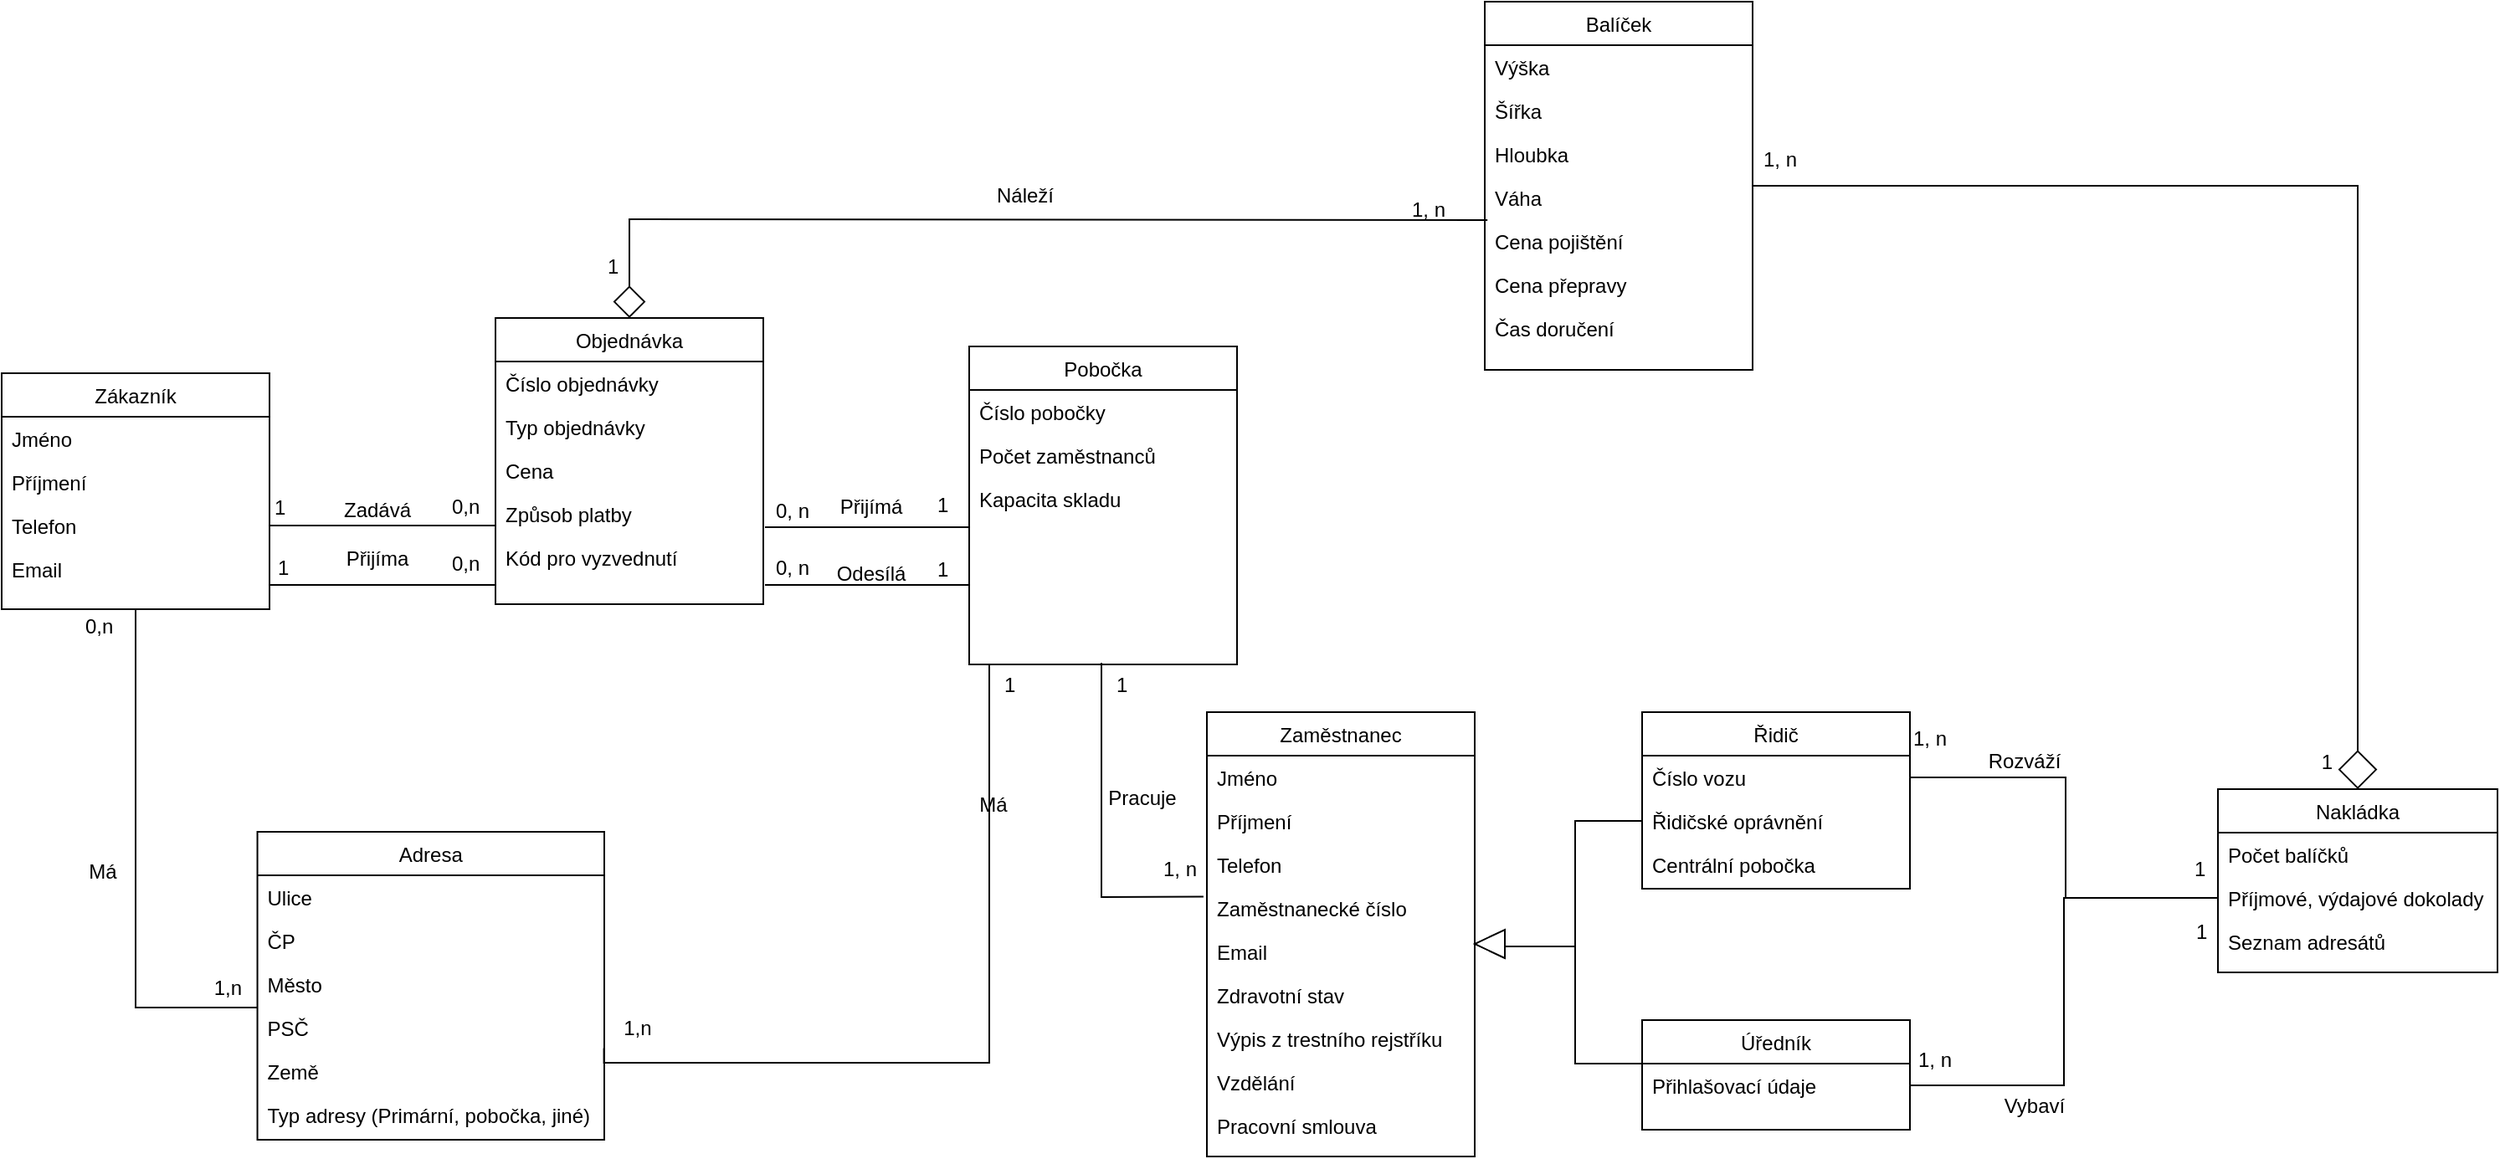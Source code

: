 <mxfile version="20.6.0" type="device"><diagram id="L5aYX6kbzt17_Y6ruYPm" name="Stránka-1"><mxGraphModel dx="2501" dy="936" grid="1" gridSize="10" guides="1" tooltips="1" connect="1" arrows="1" fold="1" page="1" pageScale="1" pageWidth="827" pageHeight="1169" math="0" shadow="0"><root><mxCell id="0"/><mxCell id="1" parent="0"/><mxCell id="regOmah-uOrhAEvhPZx0-2" value="Zákazník" style="swimlane;fontStyle=0;align=center;verticalAlign=top;childLayout=stackLayout;horizontal=1;startSize=26;horizontalStack=0;resizeParent=1;resizeLast=0;collapsible=1;marginBottom=0;rounded=0;shadow=0;strokeWidth=1;" parent="1" vertex="1"><mxGeometry x="-310" y="442" width="160" height="141" as="geometry"><mxRectangle x="230" y="140" width="160" height="26" as="alternateBounds"/></mxGeometry></mxCell><mxCell id="regOmah-uOrhAEvhPZx0-3" value="Jméno" style="text;align=left;verticalAlign=top;spacingLeft=4;spacingRight=4;overflow=hidden;rotatable=0;points=[[0,0.5],[1,0.5]];portConstraint=eastwest;" parent="regOmah-uOrhAEvhPZx0-2" vertex="1"><mxGeometry y="26" width="160" height="26" as="geometry"/></mxCell><mxCell id="regOmah-uOrhAEvhPZx0-4" value="Příjmení" style="text;align=left;verticalAlign=top;spacingLeft=4;spacingRight=4;overflow=hidden;rotatable=0;points=[[0,0.5],[1,0.5]];portConstraint=eastwest;rounded=0;shadow=0;html=0;" parent="regOmah-uOrhAEvhPZx0-2" vertex="1"><mxGeometry y="52" width="160" height="26" as="geometry"/></mxCell><mxCell id="regOmah-uOrhAEvhPZx0-5" value="Telefon" style="text;align=left;verticalAlign=top;spacingLeft=4;spacingRight=4;overflow=hidden;rotatable=0;points=[[0,0.5],[1,0.5]];portConstraint=eastwest;rounded=0;shadow=0;html=0;" parent="regOmah-uOrhAEvhPZx0-2" vertex="1"><mxGeometry y="78" width="160" height="26" as="geometry"/></mxCell><mxCell id="regOmah-uOrhAEvhPZx0-6" value="Email" style="text;align=left;verticalAlign=top;spacingLeft=4;spacingRight=4;overflow=hidden;rotatable=0;points=[[0,0.5],[1,0.5]];portConstraint=eastwest;rounded=0;shadow=0;html=0;" parent="regOmah-uOrhAEvhPZx0-2" vertex="1"><mxGeometry y="104" width="160" height="26" as="geometry"/></mxCell><mxCell id="regOmah-uOrhAEvhPZx0-7" value="Adresa" style="swimlane;fontStyle=0;align=center;verticalAlign=top;childLayout=stackLayout;horizontal=1;startSize=26;horizontalStack=0;resizeParent=1;resizeLast=0;collapsible=1;marginBottom=0;rounded=0;shadow=0;strokeWidth=1;" parent="1" vertex="1"><mxGeometry x="-157.23" y="716" width="207.23" height="184" as="geometry"><mxRectangle x="550" y="140" width="160" height="26" as="alternateBounds"/></mxGeometry></mxCell><mxCell id="regOmah-uOrhAEvhPZx0-8" value="Ulice" style="text;align=left;verticalAlign=top;spacingLeft=4;spacingRight=4;overflow=hidden;rotatable=0;points=[[0,0.5],[1,0.5]];portConstraint=eastwest;rounded=0;shadow=0;html=0;" parent="regOmah-uOrhAEvhPZx0-7" vertex="1"><mxGeometry y="26" width="207.23" height="26" as="geometry"/></mxCell><mxCell id="regOmah-uOrhAEvhPZx0-9" value="ČP" style="text;align=left;verticalAlign=top;spacingLeft=4;spacingRight=4;overflow=hidden;rotatable=0;points=[[0,0.5],[1,0.5]];portConstraint=eastwest;rounded=0;shadow=0;html=0;" parent="regOmah-uOrhAEvhPZx0-7" vertex="1"><mxGeometry y="52" width="207.23" height="26" as="geometry"/></mxCell><mxCell id="regOmah-uOrhAEvhPZx0-10" value="Město" style="text;align=left;verticalAlign=top;spacingLeft=4;spacingRight=4;overflow=hidden;rotatable=0;points=[[0,0.5],[1,0.5]];portConstraint=eastwest;rounded=0;shadow=0;html=0;" parent="regOmah-uOrhAEvhPZx0-7" vertex="1"><mxGeometry y="78" width="207.23" height="26" as="geometry"/></mxCell><mxCell id="regOmah-uOrhAEvhPZx0-11" value="PSČ" style="text;align=left;verticalAlign=top;spacingLeft=4;spacingRight=4;overflow=hidden;rotatable=0;points=[[0,0.5],[1,0.5]];portConstraint=eastwest;rounded=0;shadow=0;html=0;" parent="regOmah-uOrhAEvhPZx0-7" vertex="1"><mxGeometry y="104" width="207.23" height="26" as="geometry"/></mxCell><mxCell id="regOmah-uOrhAEvhPZx0-12" value="Země" style="text;align=left;verticalAlign=top;spacingLeft=4;spacingRight=4;overflow=hidden;rotatable=0;points=[[0,0.5],[1,0.5]];portConstraint=eastwest;rounded=0;shadow=0;html=0;" parent="regOmah-uOrhAEvhPZx0-7" vertex="1"><mxGeometry y="130" width="207.23" height="26" as="geometry"/></mxCell><mxCell id="regOmah-uOrhAEvhPZx0-123" value="Typ adresy (Primární, pobočka, jiné)&#10;" style="text;align=left;verticalAlign=top;spacingLeft=4;spacingRight=4;overflow=hidden;rotatable=0;points=[[0,0.5],[1,0.5]];portConstraint=eastwest;rounded=0;shadow=0;html=0;" parent="regOmah-uOrhAEvhPZx0-7" vertex="1"><mxGeometry y="156" width="207.23" height="26" as="geometry"/></mxCell><mxCell id="regOmah-uOrhAEvhPZx0-13" value="" style="endArrow=none;shadow=0;strokeWidth=1;rounded=0;endFill=0;edgeStyle=elbowEdgeStyle;elbow=vertical;" parent="1" source="regOmah-uOrhAEvhPZx0-2" target="regOmah-uOrhAEvhPZx0-7" edge="1"><mxGeometry x="0.5" y="41" relative="1" as="geometry"><mxPoint x="-290" y="574" as="sourcePoint"/><mxPoint x="-130" y="574" as="targetPoint"/><mxPoint x="-40" y="32" as="offset"/><Array as="points"><mxPoint x="-230" y="821"/><mxPoint x="-230" y="908"/></Array></mxGeometry></mxCell><mxCell id="regOmah-uOrhAEvhPZx0-14" value="1,n" style="resizable=0;align=right;verticalAlign=bottom;labelBackgroundColor=none;fontSize=12;" parent="regOmah-uOrhAEvhPZx0-13" connectable="0" vertex="1"><mxGeometry x="1" relative="1" as="geometry"><mxPoint x="-8" y="-3" as="offset"/></mxGeometry></mxCell><mxCell id="regOmah-uOrhAEvhPZx0-15" value="Má" style="text;html=1;resizable=0;points=[];;align=center;verticalAlign=middle;labelBackgroundColor=none;rounded=0;shadow=0;strokeWidth=1;fontSize=12;" parent="regOmah-uOrhAEvhPZx0-13" vertex="1" connectable="0"><mxGeometry x="0.5" y="49" relative="1" as="geometry"><mxPoint x="-69" y="-76" as="offset"/></mxGeometry></mxCell><mxCell id="regOmah-uOrhAEvhPZx0-153" style="edgeStyle=orthogonalEdgeStyle;rounded=0;jumpSize=6;orthogonalLoop=1;jettySize=auto;html=1;strokeWidth=1;startArrow=none;startFill=0;endArrow=diamond;endFill=0;startSize=17;endSize=21;" parent="1" source="regOmah-uOrhAEvhPZx0-16" target="regOmah-uOrhAEvhPZx0-94" edge="1"><mxGeometry relative="1" as="geometry"><mxPoint x="990" y="330.0" as="targetPoint"/></mxGeometry></mxCell><mxCell id="regOmah-uOrhAEvhPZx0-16" value="Balíček" style="swimlane;fontStyle=0;align=center;verticalAlign=top;childLayout=stackLayout;horizontal=1;startSize=26;horizontalStack=0;resizeParent=1;resizeLast=0;collapsible=1;marginBottom=0;rounded=0;shadow=0;strokeWidth=1;" parent="1" vertex="1"><mxGeometry x="576" y="220" width="160" height="220" as="geometry"><mxRectangle x="550" y="140" width="160" height="26" as="alternateBounds"/></mxGeometry></mxCell><mxCell id="regOmah-uOrhAEvhPZx0-17" value="Výška" style="text;align=left;verticalAlign=top;spacingLeft=4;spacingRight=4;overflow=hidden;rotatable=0;points=[[0,0.5],[1,0.5]];portConstraint=eastwest;" parent="regOmah-uOrhAEvhPZx0-16" vertex="1"><mxGeometry y="26" width="160" height="26" as="geometry"/></mxCell><mxCell id="regOmah-uOrhAEvhPZx0-18" value="Šířka" style="text;align=left;verticalAlign=top;spacingLeft=4;spacingRight=4;overflow=hidden;rotatable=0;points=[[0,0.5],[1,0.5]];portConstraint=eastwest;" parent="regOmah-uOrhAEvhPZx0-16" vertex="1"><mxGeometry y="52" width="160" height="26" as="geometry"/></mxCell><mxCell id="regOmah-uOrhAEvhPZx0-19" value="Hloubka" style="text;align=left;verticalAlign=top;spacingLeft=4;spacingRight=4;overflow=hidden;rotatable=0;points=[[0,0.5],[1,0.5]];portConstraint=eastwest;" parent="regOmah-uOrhAEvhPZx0-16" vertex="1"><mxGeometry y="78" width="160" height="26" as="geometry"/></mxCell><mxCell id="regOmah-uOrhAEvhPZx0-20" value="Váha" style="text;align=left;verticalAlign=top;spacingLeft=4;spacingRight=4;overflow=hidden;rotatable=0;points=[[0,0.5],[1,0.5]];portConstraint=eastwest;rounded=0;shadow=0;html=0;" parent="regOmah-uOrhAEvhPZx0-16" vertex="1"><mxGeometry y="104" width="160" height="26" as="geometry"/></mxCell><mxCell id="regOmah-uOrhAEvhPZx0-25" value="Cena pojištění" style="text;align=left;verticalAlign=top;spacingLeft=4;spacingRight=4;overflow=hidden;rotatable=0;points=[[0,0.5],[1,0.5]];portConstraint=eastwest;" parent="regOmah-uOrhAEvhPZx0-16" vertex="1"><mxGeometry y="130" width="160" height="26" as="geometry"/></mxCell><mxCell id="regOmah-uOrhAEvhPZx0-26" value="Cena přepravy" style="text;align=left;verticalAlign=top;spacingLeft=4;spacingRight=4;overflow=hidden;rotatable=0;points=[[0,0.5],[1,0.5]];portConstraint=eastwest;rounded=0;shadow=0;html=0;" parent="regOmah-uOrhAEvhPZx0-16" vertex="1"><mxGeometry y="156" width="160" height="26" as="geometry"/></mxCell><mxCell id="regOmah-uOrhAEvhPZx0-27" value="Čas doručení" style="text;align=left;verticalAlign=top;spacingLeft=4;spacingRight=4;overflow=hidden;rotatable=0;points=[[0,0.5],[1,0.5]];portConstraint=eastwest;" parent="regOmah-uOrhAEvhPZx0-16" vertex="1"><mxGeometry y="182" width="160" height="26" as="geometry"/></mxCell><mxCell id="regOmah-uOrhAEvhPZx0-29" value="Pobočka" style="swimlane;fontStyle=0;align=center;verticalAlign=top;childLayout=stackLayout;horizontal=1;startSize=26;horizontalStack=0;resizeParent=1;resizeLast=0;collapsible=1;marginBottom=0;rounded=0;shadow=0;strokeWidth=1;" parent="1" vertex="1"><mxGeometry x="268" y="426" width="160" height="190" as="geometry"><mxRectangle x="550" y="140" width="160" height="26" as="alternateBounds"/></mxGeometry></mxCell><mxCell id="regOmah-uOrhAEvhPZx0-30" value="Číslo pobočky" style="text;align=left;verticalAlign=top;spacingLeft=4;spacingRight=4;overflow=hidden;rotatable=0;points=[[0,0.5],[1,0.5]];portConstraint=eastwest;" parent="regOmah-uOrhAEvhPZx0-29" vertex="1"><mxGeometry y="26" width="160" height="26" as="geometry"/></mxCell><mxCell id="regOmah-uOrhAEvhPZx0-33" value="Počet zaměstnanců" style="text;align=left;verticalAlign=top;spacingLeft=4;spacingRight=4;overflow=hidden;rotatable=0;points=[[0,0.5],[1,0.5]];portConstraint=eastwest;rounded=0;shadow=0;html=0;" parent="regOmah-uOrhAEvhPZx0-29" vertex="1"><mxGeometry y="52" width="160" height="26" as="geometry"/></mxCell><mxCell id="regOmah-uOrhAEvhPZx0-34" value="Kapacita skladu" style="text;align=left;verticalAlign=top;spacingLeft=4;spacingRight=4;overflow=hidden;rotatable=0;points=[[0,0.5],[1,0.5]];portConstraint=eastwest;rounded=0;shadow=0;html=0;" parent="regOmah-uOrhAEvhPZx0-29" vertex="1"><mxGeometry y="78" width="160" height="26" as="geometry"/></mxCell><mxCell id="regOmah-uOrhAEvhPZx0-35" value="Zaměstnanec" style="swimlane;fontStyle=0;align=center;verticalAlign=top;childLayout=stackLayout;horizontal=1;startSize=26;horizontalStack=0;resizeParent=1;resizeLast=0;collapsible=1;marginBottom=0;rounded=0;shadow=0;strokeWidth=1;" parent="1" vertex="1"><mxGeometry x="410" y="644.5" width="160" height="265.5" as="geometry"><mxRectangle x="550" y="140" width="160" height="26" as="alternateBounds"/></mxGeometry></mxCell><mxCell id="regOmah-uOrhAEvhPZx0-36" value="Jméno" style="text;align=left;verticalAlign=top;spacingLeft=4;spacingRight=4;overflow=hidden;rotatable=0;points=[[0,0.5],[1,0.5]];portConstraint=eastwest;" parent="regOmah-uOrhAEvhPZx0-35" vertex="1"><mxGeometry y="26" width="160" height="26" as="geometry"/></mxCell><mxCell id="regOmah-uOrhAEvhPZx0-37" value="Příjmení" style="text;align=left;verticalAlign=top;spacingLeft=4;spacingRight=4;overflow=hidden;rotatable=0;points=[[0,0.5],[1,0.5]];portConstraint=eastwest;" parent="regOmah-uOrhAEvhPZx0-35" vertex="1"><mxGeometry y="52" width="160" height="26" as="geometry"/></mxCell><mxCell id="regOmah-uOrhAEvhPZx0-38" value="Telefon" style="text;align=left;verticalAlign=top;spacingLeft=4;spacingRight=4;overflow=hidden;rotatable=0;points=[[0,0.5],[1,0.5]];portConstraint=eastwest;rounded=0;shadow=0;html=0;" parent="regOmah-uOrhAEvhPZx0-35" vertex="1"><mxGeometry y="78" width="160" height="26" as="geometry"/></mxCell><mxCell id="regOmah-uOrhAEvhPZx0-39" value="Zaměstnanecké číslo" style="text;align=left;verticalAlign=top;spacingLeft=4;spacingRight=4;overflow=hidden;rotatable=0;points=[[0,0.5],[1,0.5]];portConstraint=eastwest;rounded=0;shadow=0;html=0;" parent="regOmah-uOrhAEvhPZx0-35" vertex="1"><mxGeometry y="104" width="160" height="26" as="geometry"/></mxCell><mxCell id="regOmah-uOrhAEvhPZx0-40" value="Email" style="text;align=left;verticalAlign=top;spacingLeft=4;spacingRight=4;overflow=hidden;rotatable=0;points=[[0,0.5],[1,0.5]];portConstraint=eastwest;rounded=0;shadow=0;html=0;" parent="regOmah-uOrhAEvhPZx0-35" vertex="1"><mxGeometry y="130" width="160" height="26" as="geometry"/></mxCell><mxCell id="regOmah-uOrhAEvhPZx0-41" value="Zdravotní stav" style="text;align=left;verticalAlign=top;spacingLeft=4;spacingRight=4;overflow=hidden;rotatable=0;points=[[0,0.5],[1,0.5]];portConstraint=eastwest;rounded=0;shadow=0;html=0;" parent="regOmah-uOrhAEvhPZx0-35" vertex="1"><mxGeometry y="156" width="160" height="26" as="geometry"/></mxCell><mxCell id="regOmah-uOrhAEvhPZx0-42" value="Výpis z trestního rejstříku" style="text;align=left;verticalAlign=top;spacingLeft=4;spacingRight=4;overflow=hidden;rotatable=0;points=[[0,0.5],[1,0.5]];portConstraint=eastwest;rounded=0;shadow=0;html=0;" parent="regOmah-uOrhAEvhPZx0-35" vertex="1"><mxGeometry y="182" width="160" height="26" as="geometry"/></mxCell><mxCell id="regOmah-uOrhAEvhPZx0-43" value="Vzdělání" style="text;align=left;verticalAlign=top;spacingLeft=4;spacingRight=4;overflow=hidden;rotatable=0;points=[[0,0.5],[1,0.5]];portConstraint=eastwest;rounded=0;shadow=0;html=0;" parent="regOmah-uOrhAEvhPZx0-35" vertex="1"><mxGeometry y="208" width="160" height="26" as="geometry"/></mxCell><mxCell id="regOmah-uOrhAEvhPZx0-44" value="Pracovní smlouva" style="text;align=left;verticalAlign=top;spacingLeft=4;spacingRight=4;overflow=hidden;rotatable=0;points=[[0,0.5],[1,0.5]];portConstraint=eastwest;rounded=0;shadow=0;html=0;" parent="regOmah-uOrhAEvhPZx0-35" vertex="1"><mxGeometry y="234" width="160" height="26" as="geometry"/></mxCell><mxCell id="regOmah-uOrhAEvhPZx0-51" value="1, n" style="resizable=0;align=right;verticalAlign=bottom;labelBackgroundColor=none;fontSize=12;" parent="1" connectable="0" vertex="1"><mxGeometry x="760" y="300" as="geometry"><mxPoint x="4" y="23" as="offset"/></mxGeometry></mxCell><mxCell id="regOmah-uOrhAEvhPZx0-52" style="edgeStyle=orthogonalEdgeStyle;rounded=0;orthogonalLoop=1;jettySize=auto;html=1;endArrow=none;endFill=0;" parent="1" source="regOmah-uOrhAEvhPZx0-5" edge="1"><mxGeometry relative="1" as="geometry"><mxPoint x="-15" y="533" as="targetPoint"/></mxGeometry></mxCell><mxCell id="regOmah-uOrhAEvhPZx0-53" value="" style="endArrow=none;html=1;rounded=0;entryX=0.006;entryY=-0.085;entryDx=0;entryDy=0;entryPerimeter=0;endFill=0;" parent="1" edge="1"><mxGeometry width="50" height="50" relative="1" as="geometry"><mxPoint x="347" y="615" as="sourcePoint"/><mxPoint x="407.96" y="754.79" as="targetPoint"/><Array as="points"><mxPoint x="347" y="755"/></Array></mxGeometry></mxCell><mxCell id="regOmah-uOrhAEvhPZx0-54" value="Řidič" style="swimlane;fontStyle=0;align=center;verticalAlign=top;childLayout=stackLayout;horizontal=1;startSize=26;horizontalStack=0;resizeParent=1;resizeLast=0;collapsible=1;marginBottom=0;rounded=0;shadow=0;strokeWidth=1;" parent="1" vertex="1"><mxGeometry x="670" y="644.5" width="160" height="105.5" as="geometry"><mxRectangle x="340" y="380" width="170" height="26" as="alternateBounds"/></mxGeometry></mxCell><mxCell id="regOmah-uOrhAEvhPZx0-55" value="Číslo vozu" style="text;align=left;verticalAlign=top;spacingLeft=4;spacingRight=4;overflow=hidden;rotatable=0;points=[[0,0.5],[1,0.5]];portConstraint=eastwest;" parent="regOmah-uOrhAEvhPZx0-54" vertex="1"><mxGeometry y="26" width="160" height="26" as="geometry"/></mxCell><mxCell id="regOmah-uOrhAEvhPZx0-56" value="Řidičské oprávnění" style="text;align=left;verticalAlign=top;spacingLeft=4;spacingRight=4;overflow=hidden;rotatable=0;points=[[0,0.5],[1,0.5]];portConstraint=eastwest;" parent="regOmah-uOrhAEvhPZx0-54" vertex="1"><mxGeometry y="52" width="160" height="26" as="geometry"/></mxCell><mxCell id="regOmah-uOrhAEvhPZx0-155" value="Centrální pobočka" style="text;align=left;verticalAlign=top;spacingLeft=4;spacingRight=4;overflow=hidden;rotatable=0;points=[[0,0.5],[1,0.5]];portConstraint=eastwest;" parent="regOmah-uOrhAEvhPZx0-54" vertex="1"><mxGeometry y="78" width="160" height="26" as="geometry"/></mxCell><mxCell id="regOmah-uOrhAEvhPZx0-57" value="Úředník" style="swimlane;fontStyle=0;align=center;verticalAlign=top;childLayout=stackLayout;horizontal=1;startSize=26;horizontalStack=0;resizeParent=1;resizeLast=0;collapsible=1;marginBottom=0;rounded=0;shadow=0;strokeWidth=1;" parent="1" vertex="1"><mxGeometry x="670" y="828.5" width="160" height="65.5" as="geometry"><mxRectangle x="340" y="380" width="170" height="26" as="alternateBounds"/></mxGeometry></mxCell><mxCell id="regOmah-uOrhAEvhPZx0-58" value="Přihlašovací údaje" style="text;align=left;verticalAlign=top;spacingLeft=4;spacingRight=4;overflow=hidden;rotatable=0;points=[[0,0.5],[1,0.5]];portConstraint=eastwest;" parent="regOmah-uOrhAEvhPZx0-57" vertex="1"><mxGeometry y="26" width="160" height="26" as="geometry"/></mxCell><mxCell id="regOmah-uOrhAEvhPZx0-59" value="" style="edgeStyle=orthogonalEdgeStyle;rounded=0;orthogonalLoop=1;jettySize=auto;html=1;endArrow=none;endFill=0;strokeWidth=1;entryX=0.749;entryY=0.453;entryDx=0;entryDy=0;entryPerimeter=0;" parent="1" source="regOmah-uOrhAEvhPZx0-56" target="regOmah-uOrhAEvhPZx0-60" edge="1"><mxGeometry relative="1" as="geometry"><mxPoint x="590" y="774.5" as="targetPoint"/><mxPoint x="670.0" y="709.5" as="sourcePoint"/><Array as="points"><mxPoint x="630" y="709.5"/><mxPoint x="630" y="784.5"/><mxPoint x="575" y="784.5"/></Array></mxGeometry></mxCell><mxCell id="regOmah-uOrhAEvhPZx0-60" value="" style="triangle;whiteSpace=wrap;html=1;fillColor=#FFFFFF;rotation=-180;" parent="1" vertex="1"><mxGeometry x="570" y="774.5" width="18" height="17" as="geometry"/></mxCell><mxCell id="regOmah-uOrhAEvhPZx0-61" value="" style="endArrow=none;html=1;rounded=0;strokeWidth=1;exitX=0;exitY=0;exitDx=0;exitDy=0;exitPerimeter=0;" parent="1" edge="1"><mxGeometry width="50" height="50" relative="1" as="geometry"><mxPoint x="670" y="854.5" as="sourcePoint"/><mxPoint x="630" y="774.5" as="targetPoint"/><Array as="points"><mxPoint x="630" y="854.5"/></Array></mxGeometry></mxCell><mxCell id="regOmah-uOrhAEvhPZx0-62" value="1" style="resizable=0;align=left;verticalAlign=bottom;labelBackgroundColor=none;fontSize=12;" parent="1" connectable="0" vertex="1"><mxGeometry x="357" y="622.0" as="geometry"><mxPoint x="-3" y="15" as="offset"/></mxGeometry></mxCell><mxCell id="regOmah-uOrhAEvhPZx0-63" value="1, n" style="resizable=0;align=left;verticalAlign=bottom;labelBackgroundColor=none;fontSize=12;" parent="1" connectable="0" vertex="1"><mxGeometry x="394" y="759.0" as="geometry"><mxPoint x="-12" y="-12" as="offset"/></mxGeometry></mxCell><mxCell id="regOmah-uOrhAEvhPZx0-64" value="1" style="resizable=0;align=left;verticalAlign=bottom;labelBackgroundColor=none;fontSize=12;" parent="1" connectable="0" vertex="1"><mxGeometry x="-143" y="522.0" as="geometry"><mxPoint x="-6" y="9" as="offset"/></mxGeometry></mxCell><mxCell id="regOmah-uOrhAEvhPZx0-65" value="Zadává" style="text;html=1;resizable=0;points=[];;align=center;verticalAlign=middle;labelBackgroundColor=none;rounded=0;shadow=0;strokeWidth=1;fontSize=12;" parent="1" vertex="1" connectable="0"><mxGeometry x="-95" y="524" as="geometry"><mxPoint x="9" as="offset"/></mxGeometry></mxCell><mxCell id="regOmah-uOrhAEvhPZx0-66" value="Vybaví" style="text;html=1;resizable=0;points=[];;align=center;verticalAlign=middle;labelBackgroundColor=none;rounded=0;shadow=0;strokeWidth=1;fontSize=12;rotation=0;" parent="1" vertex="1" connectable="0"><mxGeometry x="881" y="894" as="geometry"><mxPoint x="23" y="-14" as="offset"/></mxGeometry></mxCell><mxCell id="regOmah-uOrhAEvhPZx0-67" value="Pracuje" style="text;html=1;resizable=0;points=[];;align=center;verticalAlign=middle;labelBackgroundColor=none;rounded=0;shadow=0;strokeWidth=1;fontSize=12;" parent="1" vertex="1" connectable="0"><mxGeometry x="348" y="710" as="geometry"><mxPoint x="23" y="-14" as="offset"/></mxGeometry></mxCell><mxCell id="regOmah-uOrhAEvhPZx0-68" value="Rozváží" style="text;html=1;resizable=0;points=[];;align=center;verticalAlign=middle;labelBackgroundColor=none;rounded=0;shadow=0;strokeWidth=1;fontSize=12;" parent="1" vertex="1" connectable="0"><mxGeometry x="875" y="687.5" as="geometry"><mxPoint x="23" y="-14" as="offset"/></mxGeometry></mxCell><mxCell id="regOmah-uOrhAEvhPZx0-69" style="edgeStyle=orthogonalEdgeStyle;rounded=0;orthogonalLoop=1;jettySize=auto;html=1;entryX=0;entryY=0.5;entryDx=0;entryDy=0;endArrow=none;endFill=0;" parent="1" source="regOmah-uOrhAEvhPZx0-55" edge="1"><mxGeometry relative="1" as="geometry"><mxPoint x="1014" y="755.5" as="targetPoint"/><Array as="points"><mxPoint x="923" y="684"/><mxPoint x="923" y="756"/></Array></mxGeometry></mxCell><mxCell id="regOmah-uOrhAEvhPZx0-70" style="edgeStyle=orthogonalEdgeStyle;rounded=0;orthogonalLoop=1;jettySize=auto;html=1;entryX=0;entryY=0.5;entryDx=0;entryDy=0;endArrow=none;endFill=0;" parent="1" source="regOmah-uOrhAEvhPZx0-58" target="regOmah-uOrhAEvhPZx0-97" edge="1"><mxGeometry relative="1" as="geometry"><mxPoint x="913" y="916" as="targetPoint"/></mxGeometry></mxCell><mxCell id="regOmah-uOrhAEvhPZx0-73" value="1, n" style="resizable=0;align=left;verticalAlign=bottom;labelBackgroundColor=none;fontSize=12;" parent="1" connectable="0" vertex="1"><mxGeometry x="839" y="865.0" as="geometry"><mxPoint x="-6" y="-4" as="offset"/></mxGeometry></mxCell><mxCell id="regOmah-uOrhAEvhPZx0-75" value="0, n" style="resizable=0;align=right;verticalAlign=bottom;labelBackgroundColor=none;fontSize=12;" parent="1" connectable="0" vertex="1"><mxGeometry x="170" y="510" as="geometry"><mxPoint x="4" y="23" as="offset"/></mxGeometry></mxCell><mxCell id="regOmah-uOrhAEvhPZx0-77" value="1, n" style="resizable=0;align=left;verticalAlign=bottom;labelBackgroundColor=none;fontSize=12;" parent="1" connectable="0" vertex="1"><mxGeometry x="802" y="553.0" as="geometry"><mxPoint x="28" y="116" as="offset"/></mxGeometry></mxCell><mxCell id="regOmah-uOrhAEvhPZx0-94" value="Nakládka" style="swimlane;fontStyle=0;align=center;verticalAlign=top;childLayout=stackLayout;horizontal=1;startSize=26;horizontalStack=0;resizeParent=1;resizeLast=0;collapsible=1;marginBottom=0;rounded=0;shadow=0;strokeWidth=1;" parent="1" vertex="1"><mxGeometry x="1014" y="690.5" width="167" height="109.5" as="geometry"><mxRectangle x="550" y="140" width="160" height="26" as="alternateBounds"/></mxGeometry></mxCell><mxCell id="regOmah-uOrhAEvhPZx0-95" value="Počet balíčků" style="text;align=left;verticalAlign=top;spacingLeft=4;spacingRight=4;overflow=hidden;rotatable=0;points=[[0,0.5],[1,0.5]];portConstraint=eastwest;" parent="regOmah-uOrhAEvhPZx0-94" vertex="1"><mxGeometry y="26" width="167" height="26" as="geometry"/></mxCell><mxCell id="regOmah-uOrhAEvhPZx0-97" value="Příjmové, výdajové dokolady" style="text;align=left;verticalAlign=top;spacingLeft=4;spacingRight=4;overflow=hidden;rotatable=0;points=[[0,0.5],[1,0.5]];portConstraint=eastwest;" parent="regOmah-uOrhAEvhPZx0-94" vertex="1"><mxGeometry y="52" width="167" height="26" as="geometry"/></mxCell><mxCell id="regOmah-uOrhAEvhPZx0-98" value="Seznam adresátů" style="text;align=left;verticalAlign=top;spacingLeft=4;spacingRight=4;overflow=hidden;rotatable=0;points=[[0,0.5],[1,0.5]];portConstraint=eastwest;" parent="regOmah-uOrhAEvhPZx0-94" vertex="1"><mxGeometry y="78" width="167" height="26" as="geometry"/></mxCell><mxCell id="regOmah-uOrhAEvhPZx0-99" value="1" style="resizable=0;align=left;verticalAlign=bottom;labelBackgroundColor=none;fontSize=12;" parent="1" connectable="0" vertex="1"><mxGeometry x="1001" y="732.0" as="geometry"><mxPoint x="-3" y="15" as="offset"/></mxGeometry></mxCell><mxCell id="regOmah-uOrhAEvhPZx0-100" value="1" style="resizable=0;align=left;verticalAlign=bottom;labelBackgroundColor=none;fontSize=12;" parent="1" connectable="0" vertex="1"><mxGeometry x="1002" y="769.5" as="geometry"><mxPoint x="-3" y="15" as="offset"/></mxGeometry></mxCell><mxCell id="regOmah-uOrhAEvhPZx0-104" value="Přijímá" style="text;html=1;resizable=0;points=[];;align=center;verticalAlign=middle;labelBackgroundColor=none;rounded=0;shadow=0;strokeWidth=1;fontSize=12;" parent="1" vertex="1" connectable="0"><mxGeometry x="200" y="522" as="geometry"><mxPoint x="9" as="offset"/></mxGeometry></mxCell><mxCell id="regOmah-uOrhAEvhPZx0-105" value="Objednávka" style="swimlane;fontStyle=0;align=center;verticalAlign=top;childLayout=stackLayout;horizontal=1;startSize=26;horizontalStack=0;resizeParent=1;resizeLast=0;collapsible=1;marginBottom=0;rounded=0;shadow=0;strokeWidth=1;" parent="1" vertex="1"><mxGeometry x="-15" y="409" width="160" height="171" as="geometry"><mxRectangle x="550" y="140" width="160" height="26" as="alternateBounds"/></mxGeometry></mxCell><mxCell id="regOmah-uOrhAEvhPZx0-106" value="Číslo objednávky" style="text;align=left;verticalAlign=top;spacingLeft=4;spacingRight=4;overflow=hidden;rotatable=0;points=[[0,0.5],[1,0.5]];portConstraint=eastwest;" parent="regOmah-uOrhAEvhPZx0-105" vertex="1"><mxGeometry y="26" width="160" height="26" as="geometry"/></mxCell><mxCell id="regOmah-uOrhAEvhPZx0-107" value="Typ objednávky" style="text;align=left;verticalAlign=top;spacingLeft=4;spacingRight=4;overflow=hidden;rotatable=0;points=[[0,0.5],[1,0.5]];portConstraint=eastwest;rounded=0;shadow=0;html=0;" parent="regOmah-uOrhAEvhPZx0-105" vertex="1"><mxGeometry y="52" width="160" height="26" as="geometry"/></mxCell><mxCell id="regOmah-uOrhAEvhPZx0-108" value="Cena" style="text;align=left;verticalAlign=top;spacingLeft=4;spacingRight=4;overflow=hidden;rotatable=0;points=[[0,0.5],[1,0.5]];portConstraint=eastwest;rounded=0;shadow=0;html=0;" parent="regOmah-uOrhAEvhPZx0-105" vertex="1"><mxGeometry y="78" width="160" height="26" as="geometry"/></mxCell><mxCell id="regOmah-uOrhAEvhPZx0-109" value="Způsob platby" style="text;align=left;verticalAlign=top;spacingLeft=4;spacingRight=4;overflow=hidden;rotatable=0;points=[[0,0.5],[1,0.5]];portConstraint=eastwest;" parent="regOmah-uOrhAEvhPZx0-105" vertex="1"><mxGeometry y="104" width="160" height="26" as="geometry"/></mxCell><mxCell id="regOmah-uOrhAEvhPZx0-28" value="Kód pro vyzvednutí" style="text;align=left;verticalAlign=top;spacingLeft=4;spacingRight=4;overflow=hidden;rotatable=0;points=[[0,0.5],[1,0.5]];portConstraint=eastwest;" parent="regOmah-uOrhAEvhPZx0-105" vertex="1"><mxGeometry y="130" width="160" height="26" as="geometry"/></mxCell><mxCell id="regOmah-uOrhAEvhPZx0-110" style="edgeStyle=orthogonalEdgeStyle;rounded=0;orthogonalLoop=1;jettySize=auto;html=1;endArrow=none;endFill=0;" parent="1" edge="1"><mxGeometry relative="1" as="geometry"><mxPoint x="268" y="534" as="targetPoint"/><mxPoint x="146" y="534" as="sourcePoint"/></mxGeometry></mxCell><mxCell id="regOmah-uOrhAEvhPZx0-111" value="1" style="resizable=0;align=left;verticalAlign=bottom;labelBackgroundColor=none;fontSize=12;" parent="1" connectable="0" vertex="1"><mxGeometry x="250" y="514.5" as="geometry"><mxPoint x="-3" y="15" as="offset"/></mxGeometry></mxCell><mxCell id="regOmah-uOrhAEvhPZx0-112" value="0,n" style="resizable=0;align=left;verticalAlign=bottom;labelBackgroundColor=none;fontSize=12;" parent="1" connectable="0" vertex="1"><mxGeometry x="-40" y="515.5" as="geometry"><mxPoint x="-3" y="15" as="offset"/></mxGeometry></mxCell><mxCell id="regOmah-uOrhAEvhPZx0-113" value="0,n" style="resizable=0;align=left;verticalAlign=bottom;labelBackgroundColor=none;fontSize=12;" parent="1" connectable="0" vertex="1"><mxGeometry x="-245" y="579.998" as="geometry"><mxPoint x="-17" y="22" as="offset"/></mxGeometry></mxCell><mxCell id="regOmah-uOrhAEvhPZx0-114" value="" style="endArrow=none;html=1;rounded=0;exitX=0.5;exitY=0;exitDx=0;exitDy=0;endFill=0;endSize=6;startArrow=diamond;startFill=0;startSize=17;entryX=0.01;entryY=0.021;entryDx=0;entryDy=0;entryPerimeter=0;" parent="1" source="regOmah-uOrhAEvhPZx0-105" target="regOmah-uOrhAEvhPZx0-25" edge="1"><mxGeometry width="50" height="50" relative="1" as="geometry"><mxPoint x="503" y="490" as="sourcePoint"/><mxPoint x="570" y="350" as="targetPoint"/><Array as="points"><mxPoint x="65" y="350"/></Array></mxGeometry></mxCell><mxCell id="regOmah-uOrhAEvhPZx0-115" value="Náleží" style="text;html=1;resizable=0;points=[];;align=center;verticalAlign=middle;labelBackgroundColor=none;rounded=0;shadow=0;strokeWidth=1;fontSize=12;" parent="1" vertex="1" connectable="0"><mxGeometry x="330.005" y="310.004" as="geometry"><mxPoint x="-29" y="26" as="offset"/></mxGeometry></mxCell><mxCell id="regOmah-uOrhAEvhPZx0-116" value="1, n" style="resizable=0;align=right;verticalAlign=bottom;labelBackgroundColor=none;fontSize=12;" parent="1" connectable="0" vertex="1"><mxGeometry x="550" y="330" as="geometry"><mxPoint x="4" y="23" as="offset"/></mxGeometry></mxCell><mxCell id="regOmah-uOrhAEvhPZx0-117" value="1" style="resizable=0;align=left;verticalAlign=bottom;labelBackgroundColor=none;fontSize=12;" parent="1" connectable="0" vertex="1"><mxGeometry x="65" y="360.0" as="geometry"><mxPoint x="-15" y="27" as="offset"/></mxGeometry></mxCell><mxCell id="regOmah-uOrhAEvhPZx0-128" style="edgeStyle=orthogonalEdgeStyle;rounded=0;orthogonalLoop=1;jettySize=auto;html=1;endArrow=none;endFill=0;" parent="1" edge="1"><mxGeometry relative="1" as="geometry"><mxPoint x="268" y="568.5" as="targetPoint"/><mxPoint x="146" y="568.5" as="sourcePoint"/></mxGeometry></mxCell><mxCell id="regOmah-uOrhAEvhPZx0-130" value="Odesílá" style="text;html=1;resizable=0;points=[];;align=center;verticalAlign=middle;labelBackgroundColor=none;rounded=0;shadow=0;strokeWidth=1;fontSize=12;" parent="1" vertex="1" connectable="0"><mxGeometry x="200" y="562" as="geometry"><mxPoint x="9" as="offset"/></mxGeometry></mxCell><mxCell id="regOmah-uOrhAEvhPZx0-131" value="1" style="resizable=0;align=left;verticalAlign=bottom;labelBackgroundColor=none;fontSize=12;" parent="1" connectable="0" vertex="1"><mxGeometry x="250" y="553.0" as="geometry"><mxPoint x="-3" y="15" as="offset"/></mxGeometry></mxCell><mxCell id="regOmah-uOrhAEvhPZx0-132" value="0, n" style="resizable=0;align=right;verticalAlign=bottom;labelBackgroundColor=none;fontSize=12;" parent="1" connectable="0" vertex="1"><mxGeometry x="170" y="544" as="geometry"><mxPoint x="4" y="23" as="offset"/></mxGeometry></mxCell><mxCell id="regOmah-uOrhAEvhPZx0-133" value="Přijíma" style="text;html=1;resizable=0;points=[];;align=center;verticalAlign=middle;labelBackgroundColor=none;rounded=0;shadow=0;strokeWidth=1;fontSize=12;" parent="1" vertex="1" connectable="0"><mxGeometry x="-95" y="553" as="geometry"><mxPoint x="9" as="offset"/></mxGeometry></mxCell><mxCell id="regOmah-uOrhAEvhPZx0-134" value="0,n" style="resizable=0;align=left;verticalAlign=bottom;labelBackgroundColor=none;fontSize=12;" parent="1" connectable="0" vertex="1"><mxGeometry x="-40" y="549.5" as="geometry"><mxPoint x="-3" y="15" as="offset"/></mxGeometry></mxCell><mxCell id="regOmah-uOrhAEvhPZx0-135" style="edgeStyle=orthogonalEdgeStyle;rounded=0;orthogonalLoop=1;jettySize=auto;html=1;endArrow=none;endFill=0;" parent="1" edge="1"><mxGeometry relative="1" as="geometry"><mxPoint x="-15.0" y="568.5" as="targetPoint"/><mxPoint x="-150.0" y="568.5" as="sourcePoint"/></mxGeometry></mxCell><mxCell id="regOmah-uOrhAEvhPZx0-136" value="1" style="resizable=0;align=left;verticalAlign=bottom;labelBackgroundColor=none;fontSize=12;" parent="1" connectable="0" vertex="1"><mxGeometry x="-133" y="532.0" as="geometry"><mxPoint x="-14" y="35" as="offset"/></mxGeometry></mxCell><mxCell id="regOmah-uOrhAEvhPZx0-154" value="1" style="resizable=0;align=right;verticalAlign=bottom;labelBackgroundColor=none;fontSize=12;" parent="1" connectable="0" vertex="1"><mxGeometry x="1080" y="660" as="geometry"><mxPoint x="4" y="23" as="offset"/></mxGeometry></mxCell><mxCell id="Ka-3wz8nUxAZ7EdSLQp2-2" value="" style="endArrow=none;shadow=0;strokeWidth=1;rounded=0;endFill=0;edgeStyle=elbowEdgeStyle;elbow=vertical;entryX=0.999;entryY=-0.031;entryDx=0;entryDy=0;entryPerimeter=0;" edge="1" parent="1" target="regOmah-uOrhAEvhPZx0-12"><mxGeometry x="0.5" y="41" relative="1" as="geometry"><mxPoint x="280" y="616" as="sourcePoint"/><mxPoint x="352.77" y="854" as="targetPoint"/><mxPoint x="-40" y="32" as="offset"/><Array as="points"><mxPoint x="280" y="854"/><mxPoint x="280" y="941"/></Array></mxGeometry></mxCell><mxCell id="Ka-3wz8nUxAZ7EdSLQp2-3" value="1,n" style="resizable=0;align=right;verticalAlign=bottom;labelBackgroundColor=none;fontSize=12;" connectable="0" vertex="1" parent="Ka-3wz8nUxAZ7EdSLQp2-2"><mxGeometry x="1" relative="1" as="geometry"><mxPoint x="30" y="-3" as="offset"/></mxGeometry></mxCell><mxCell id="Ka-3wz8nUxAZ7EdSLQp2-4" value="Má" style="text;html=1;resizable=0;points=[];;align=center;verticalAlign=middle;labelBackgroundColor=none;rounded=0;shadow=0;strokeWidth=1;fontSize=12;" vertex="1" connectable="0" parent="Ka-3wz8nUxAZ7EdSLQp2-2"><mxGeometry x="0.5" y="49" relative="1" as="geometry"><mxPoint x="122" y="-203" as="offset"/></mxGeometry></mxCell><mxCell id="Ka-3wz8nUxAZ7EdSLQp2-5" value="1" style="resizable=0;align=left;verticalAlign=bottom;labelBackgroundColor=none;fontSize=12;" connectable="0" vertex="1" parent="1"><mxGeometry x="290" y="622.0" as="geometry"><mxPoint x="-3" y="15" as="offset"/></mxGeometry></mxCell></root></mxGraphModel></diagram></mxfile>